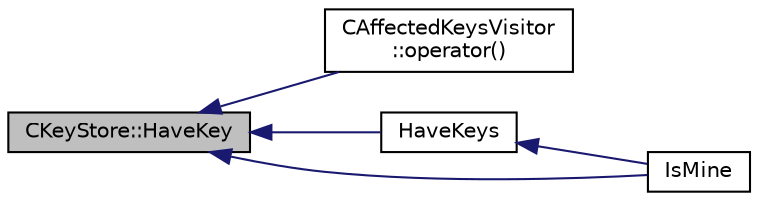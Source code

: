 digraph "CKeyStore::HaveKey"
{
  edge [fontname="Helvetica",fontsize="10",labelfontname="Helvetica",labelfontsize="10"];
  node [fontname="Helvetica",fontsize="10",shape=record];
  rankdir="LR";
  Node174 [label="CKeyStore::HaveKey",height=0.2,width=0.4,color="black", fillcolor="grey75", style="filled", fontcolor="black"];
  Node174 -> Node175 [dir="back",color="midnightblue",fontsize="10",style="solid",fontname="Helvetica"];
  Node175 [label="CAffectedKeysVisitor\l::operator()",height=0.2,width=0.4,color="black", fillcolor="white", style="filled",URL="$class_c_affected_keys_visitor.html#abc13269c85eb964555cfe23c60b8c9b1"];
  Node174 -> Node176 [dir="back",color="midnightblue",fontsize="10",style="solid",fontname="Helvetica"];
  Node176 [label="HaveKeys",height=0.2,width=0.4,color="black", fillcolor="white", style="filled",URL="$wallet__ismine_8cpp.html#a825478fbb9e96130529467ab5e16047e"];
  Node176 -> Node177 [dir="back",color="midnightblue",fontsize="10",style="solid",fontname="Helvetica"];
  Node177 [label="IsMine",height=0.2,width=0.4,color="black", fillcolor="white", style="filled",URL="$wallet__ismine_8h.html#ae1531a999ac1bfa59d70cfc984f1266b"];
  Node174 -> Node177 [dir="back",color="midnightblue",fontsize="10",style="solid",fontname="Helvetica"];
}
